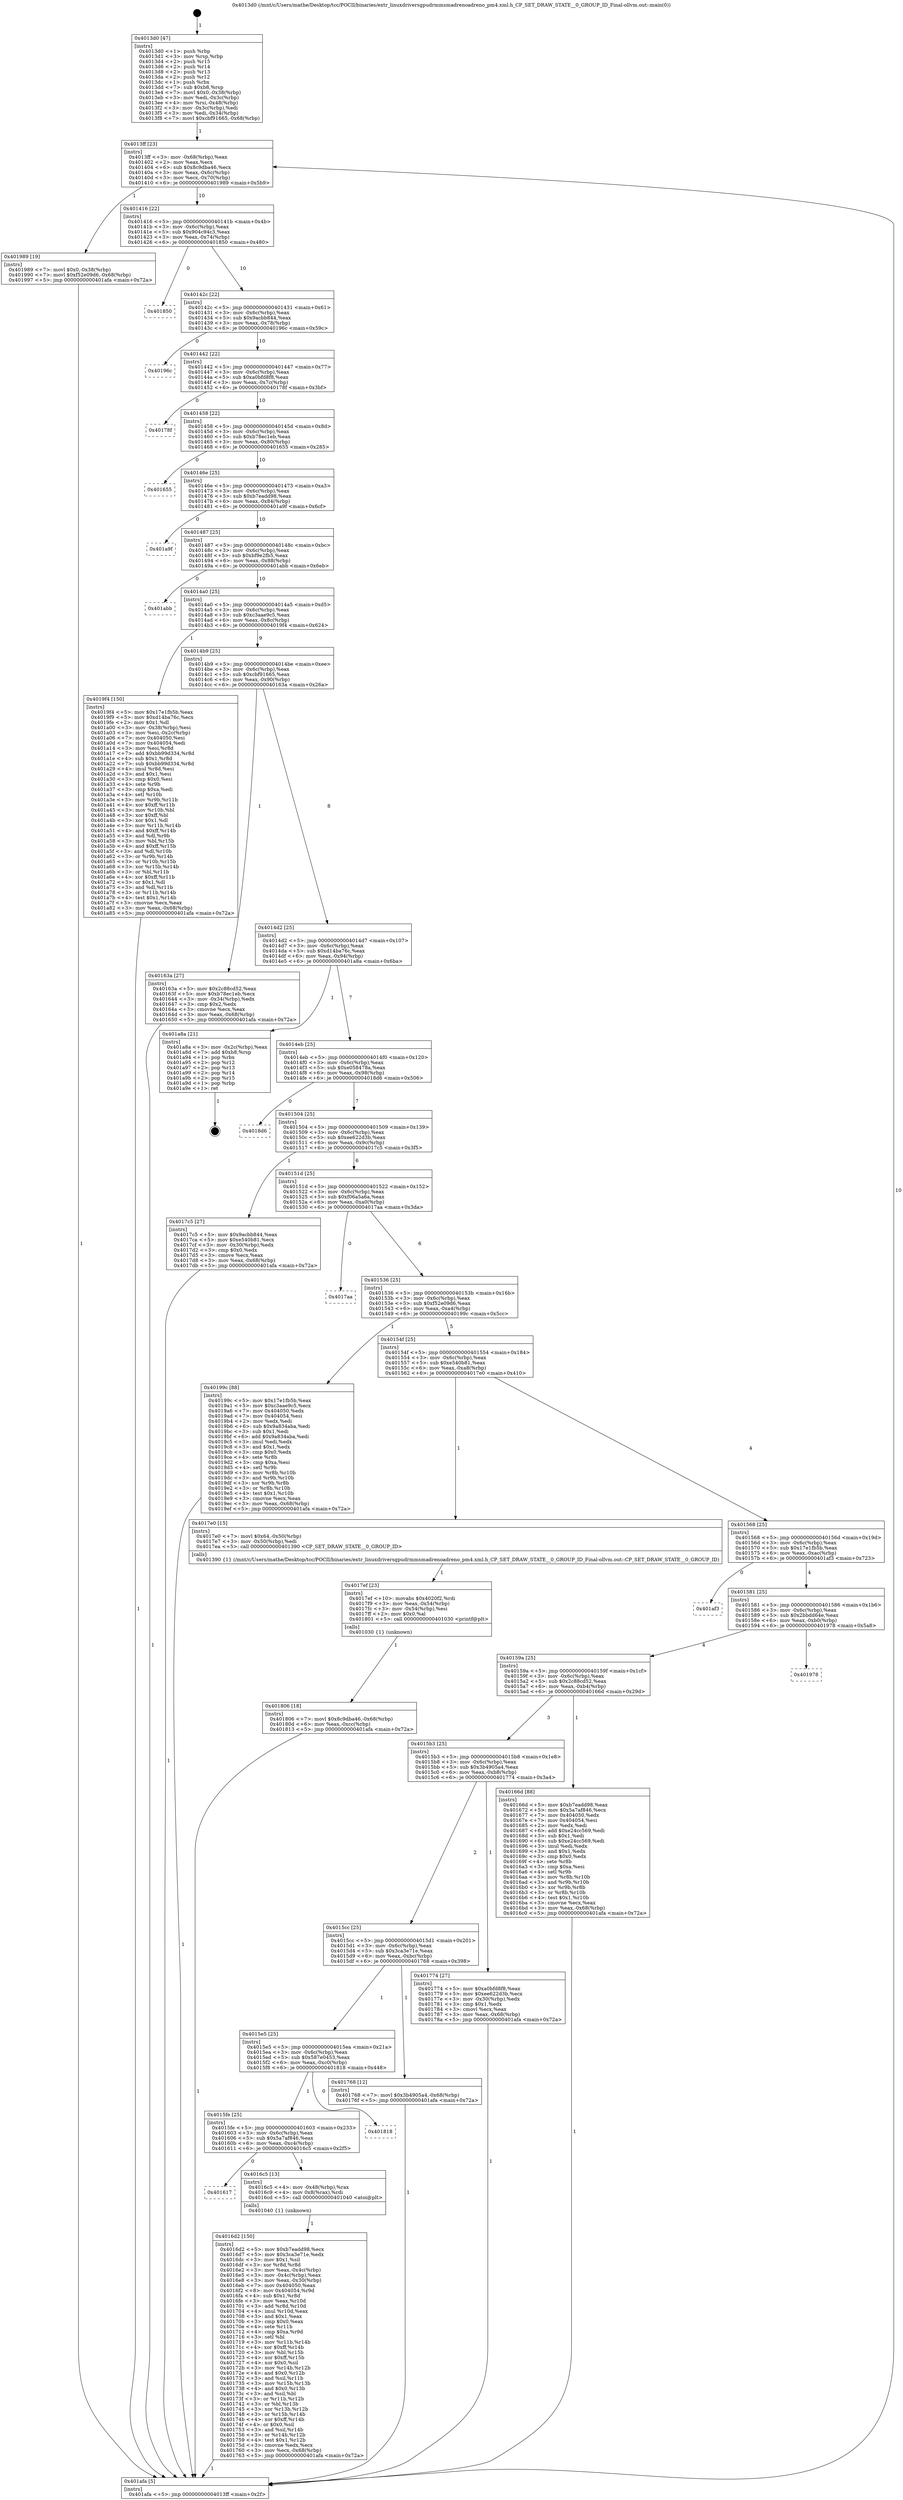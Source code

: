 digraph "0x4013d0" {
  label = "0x4013d0 (/mnt/c/Users/mathe/Desktop/tcc/POCII/binaries/extr_linuxdriversgpudrmmsmadrenoadreno_pm4.xml.h_CP_SET_DRAW_STATE__0_GROUP_ID_Final-ollvm.out::main(0))"
  labelloc = "t"
  node[shape=record]

  Entry [label="",width=0.3,height=0.3,shape=circle,fillcolor=black,style=filled]
  "0x4013ff" [label="{
     0x4013ff [23]\l
     | [instrs]\l
     &nbsp;&nbsp;0x4013ff \<+3\>: mov -0x68(%rbp),%eax\l
     &nbsp;&nbsp;0x401402 \<+2\>: mov %eax,%ecx\l
     &nbsp;&nbsp;0x401404 \<+6\>: sub $0x8c9dba46,%ecx\l
     &nbsp;&nbsp;0x40140a \<+3\>: mov %eax,-0x6c(%rbp)\l
     &nbsp;&nbsp;0x40140d \<+3\>: mov %ecx,-0x70(%rbp)\l
     &nbsp;&nbsp;0x401410 \<+6\>: je 0000000000401989 \<main+0x5b9\>\l
  }"]
  "0x401989" [label="{
     0x401989 [19]\l
     | [instrs]\l
     &nbsp;&nbsp;0x401989 \<+7\>: movl $0x0,-0x38(%rbp)\l
     &nbsp;&nbsp;0x401990 \<+7\>: movl $0xf52e09d6,-0x68(%rbp)\l
     &nbsp;&nbsp;0x401997 \<+5\>: jmp 0000000000401afa \<main+0x72a\>\l
  }"]
  "0x401416" [label="{
     0x401416 [22]\l
     | [instrs]\l
     &nbsp;&nbsp;0x401416 \<+5\>: jmp 000000000040141b \<main+0x4b\>\l
     &nbsp;&nbsp;0x40141b \<+3\>: mov -0x6c(%rbp),%eax\l
     &nbsp;&nbsp;0x40141e \<+5\>: sub $0x904c94c3,%eax\l
     &nbsp;&nbsp;0x401423 \<+3\>: mov %eax,-0x74(%rbp)\l
     &nbsp;&nbsp;0x401426 \<+6\>: je 0000000000401850 \<main+0x480\>\l
  }"]
  Exit [label="",width=0.3,height=0.3,shape=circle,fillcolor=black,style=filled,peripheries=2]
  "0x401850" [label="{
     0x401850\l
  }", style=dashed]
  "0x40142c" [label="{
     0x40142c [22]\l
     | [instrs]\l
     &nbsp;&nbsp;0x40142c \<+5\>: jmp 0000000000401431 \<main+0x61\>\l
     &nbsp;&nbsp;0x401431 \<+3\>: mov -0x6c(%rbp),%eax\l
     &nbsp;&nbsp;0x401434 \<+5\>: sub $0x9acbb844,%eax\l
     &nbsp;&nbsp;0x401439 \<+3\>: mov %eax,-0x78(%rbp)\l
     &nbsp;&nbsp;0x40143c \<+6\>: je 000000000040196c \<main+0x59c\>\l
  }"]
  "0x401806" [label="{
     0x401806 [18]\l
     | [instrs]\l
     &nbsp;&nbsp;0x401806 \<+7\>: movl $0x8c9dba46,-0x68(%rbp)\l
     &nbsp;&nbsp;0x40180d \<+6\>: mov %eax,-0xcc(%rbp)\l
     &nbsp;&nbsp;0x401813 \<+5\>: jmp 0000000000401afa \<main+0x72a\>\l
  }"]
  "0x40196c" [label="{
     0x40196c\l
  }", style=dashed]
  "0x401442" [label="{
     0x401442 [22]\l
     | [instrs]\l
     &nbsp;&nbsp;0x401442 \<+5\>: jmp 0000000000401447 \<main+0x77\>\l
     &nbsp;&nbsp;0x401447 \<+3\>: mov -0x6c(%rbp),%eax\l
     &nbsp;&nbsp;0x40144a \<+5\>: sub $0xa0bfd8f8,%eax\l
     &nbsp;&nbsp;0x40144f \<+3\>: mov %eax,-0x7c(%rbp)\l
     &nbsp;&nbsp;0x401452 \<+6\>: je 000000000040178f \<main+0x3bf\>\l
  }"]
  "0x4017ef" [label="{
     0x4017ef [23]\l
     | [instrs]\l
     &nbsp;&nbsp;0x4017ef \<+10\>: movabs $0x4020f2,%rdi\l
     &nbsp;&nbsp;0x4017f9 \<+3\>: mov %eax,-0x54(%rbp)\l
     &nbsp;&nbsp;0x4017fc \<+3\>: mov -0x54(%rbp),%esi\l
     &nbsp;&nbsp;0x4017ff \<+2\>: mov $0x0,%al\l
     &nbsp;&nbsp;0x401801 \<+5\>: call 0000000000401030 \<printf@plt\>\l
     | [calls]\l
     &nbsp;&nbsp;0x401030 \{1\} (unknown)\l
  }"]
  "0x40178f" [label="{
     0x40178f\l
  }", style=dashed]
  "0x401458" [label="{
     0x401458 [22]\l
     | [instrs]\l
     &nbsp;&nbsp;0x401458 \<+5\>: jmp 000000000040145d \<main+0x8d\>\l
     &nbsp;&nbsp;0x40145d \<+3\>: mov -0x6c(%rbp),%eax\l
     &nbsp;&nbsp;0x401460 \<+5\>: sub $0xb78ec1eb,%eax\l
     &nbsp;&nbsp;0x401465 \<+3\>: mov %eax,-0x80(%rbp)\l
     &nbsp;&nbsp;0x401468 \<+6\>: je 0000000000401655 \<main+0x285\>\l
  }"]
  "0x4016d2" [label="{
     0x4016d2 [150]\l
     | [instrs]\l
     &nbsp;&nbsp;0x4016d2 \<+5\>: mov $0xb7eadd98,%ecx\l
     &nbsp;&nbsp;0x4016d7 \<+5\>: mov $0x3ca3e71e,%edx\l
     &nbsp;&nbsp;0x4016dc \<+3\>: mov $0x1,%sil\l
     &nbsp;&nbsp;0x4016df \<+3\>: xor %r8d,%r8d\l
     &nbsp;&nbsp;0x4016e2 \<+3\>: mov %eax,-0x4c(%rbp)\l
     &nbsp;&nbsp;0x4016e5 \<+3\>: mov -0x4c(%rbp),%eax\l
     &nbsp;&nbsp;0x4016e8 \<+3\>: mov %eax,-0x30(%rbp)\l
     &nbsp;&nbsp;0x4016eb \<+7\>: mov 0x404050,%eax\l
     &nbsp;&nbsp;0x4016f2 \<+8\>: mov 0x404054,%r9d\l
     &nbsp;&nbsp;0x4016fa \<+4\>: sub $0x1,%r8d\l
     &nbsp;&nbsp;0x4016fe \<+3\>: mov %eax,%r10d\l
     &nbsp;&nbsp;0x401701 \<+3\>: add %r8d,%r10d\l
     &nbsp;&nbsp;0x401704 \<+4\>: imul %r10d,%eax\l
     &nbsp;&nbsp;0x401708 \<+3\>: and $0x1,%eax\l
     &nbsp;&nbsp;0x40170b \<+3\>: cmp $0x0,%eax\l
     &nbsp;&nbsp;0x40170e \<+4\>: sete %r11b\l
     &nbsp;&nbsp;0x401712 \<+4\>: cmp $0xa,%r9d\l
     &nbsp;&nbsp;0x401716 \<+3\>: setl %bl\l
     &nbsp;&nbsp;0x401719 \<+3\>: mov %r11b,%r14b\l
     &nbsp;&nbsp;0x40171c \<+4\>: xor $0xff,%r14b\l
     &nbsp;&nbsp;0x401720 \<+3\>: mov %bl,%r15b\l
     &nbsp;&nbsp;0x401723 \<+4\>: xor $0xff,%r15b\l
     &nbsp;&nbsp;0x401727 \<+4\>: xor $0x0,%sil\l
     &nbsp;&nbsp;0x40172b \<+3\>: mov %r14b,%r12b\l
     &nbsp;&nbsp;0x40172e \<+4\>: and $0x0,%r12b\l
     &nbsp;&nbsp;0x401732 \<+3\>: and %sil,%r11b\l
     &nbsp;&nbsp;0x401735 \<+3\>: mov %r15b,%r13b\l
     &nbsp;&nbsp;0x401738 \<+4\>: and $0x0,%r13b\l
     &nbsp;&nbsp;0x40173c \<+3\>: and %sil,%bl\l
     &nbsp;&nbsp;0x40173f \<+3\>: or %r11b,%r12b\l
     &nbsp;&nbsp;0x401742 \<+3\>: or %bl,%r13b\l
     &nbsp;&nbsp;0x401745 \<+3\>: xor %r13b,%r12b\l
     &nbsp;&nbsp;0x401748 \<+3\>: or %r15b,%r14b\l
     &nbsp;&nbsp;0x40174b \<+4\>: xor $0xff,%r14b\l
     &nbsp;&nbsp;0x40174f \<+4\>: or $0x0,%sil\l
     &nbsp;&nbsp;0x401753 \<+3\>: and %sil,%r14b\l
     &nbsp;&nbsp;0x401756 \<+3\>: or %r14b,%r12b\l
     &nbsp;&nbsp;0x401759 \<+4\>: test $0x1,%r12b\l
     &nbsp;&nbsp;0x40175d \<+3\>: cmovne %edx,%ecx\l
     &nbsp;&nbsp;0x401760 \<+3\>: mov %ecx,-0x68(%rbp)\l
     &nbsp;&nbsp;0x401763 \<+5\>: jmp 0000000000401afa \<main+0x72a\>\l
  }"]
  "0x401655" [label="{
     0x401655\l
  }", style=dashed]
  "0x40146e" [label="{
     0x40146e [25]\l
     | [instrs]\l
     &nbsp;&nbsp;0x40146e \<+5\>: jmp 0000000000401473 \<main+0xa3\>\l
     &nbsp;&nbsp;0x401473 \<+3\>: mov -0x6c(%rbp),%eax\l
     &nbsp;&nbsp;0x401476 \<+5\>: sub $0xb7eadd98,%eax\l
     &nbsp;&nbsp;0x40147b \<+6\>: mov %eax,-0x84(%rbp)\l
     &nbsp;&nbsp;0x401481 \<+6\>: je 0000000000401a9f \<main+0x6cf\>\l
  }"]
  "0x401617" [label="{
     0x401617\l
  }", style=dashed]
  "0x401a9f" [label="{
     0x401a9f\l
  }", style=dashed]
  "0x401487" [label="{
     0x401487 [25]\l
     | [instrs]\l
     &nbsp;&nbsp;0x401487 \<+5\>: jmp 000000000040148c \<main+0xbc\>\l
     &nbsp;&nbsp;0x40148c \<+3\>: mov -0x6c(%rbp),%eax\l
     &nbsp;&nbsp;0x40148f \<+5\>: sub $0xbf9e2fb5,%eax\l
     &nbsp;&nbsp;0x401494 \<+6\>: mov %eax,-0x88(%rbp)\l
     &nbsp;&nbsp;0x40149a \<+6\>: je 0000000000401abb \<main+0x6eb\>\l
  }"]
  "0x4016c5" [label="{
     0x4016c5 [13]\l
     | [instrs]\l
     &nbsp;&nbsp;0x4016c5 \<+4\>: mov -0x48(%rbp),%rax\l
     &nbsp;&nbsp;0x4016c9 \<+4\>: mov 0x8(%rax),%rdi\l
     &nbsp;&nbsp;0x4016cd \<+5\>: call 0000000000401040 \<atoi@plt\>\l
     | [calls]\l
     &nbsp;&nbsp;0x401040 \{1\} (unknown)\l
  }"]
  "0x401abb" [label="{
     0x401abb\l
  }", style=dashed]
  "0x4014a0" [label="{
     0x4014a0 [25]\l
     | [instrs]\l
     &nbsp;&nbsp;0x4014a0 \<+5\>: jmp 00000000004014a5 \<main+0xd5\>\l
     &nbsp;&nbsp;0x4014a5 \<+3\>: mov -0x6c(%rbp),%eax\l
     &nbsp;&nbsp;0x4014a8 \<+5\>: sub $0xc3aae9c5,%eax\l
     &nbsp;&nbsp;0x4014ad \<+6\>: mov %eax,-0x8c(%rbp)\l
     &nbsp;&nbsp;0x4014b3 \<+6\>: je 00000000004019f4 \<main+0x624\>\l
  }"]
  "0x4015fe" [label="{
     0x4015fe [25]\l
     | [instrs]\l
     &nbsp;&nbsp;0x4015fe \<+5\>: jmp 0000000000401603 \<main+0x233\>\l
     &nbsp;&nbsp;0x401603 \<+3\>: mov -0x6c(%rbp),%eax\l
     &nbsp;&nbsp;0x401606 \<+5\>: sub $0x5a7af846,%eax\l
     &nbsp;&nbsp;0x40160b \<+6\>: mov %eax,-0xc4(%rbp)\l
     &nbsp;&nbsp;0x401611 \<+6\>: je 00000000004016c5 \<main+0x2f5\>\l
  }"]
  "0x4019f4" [label="{
     0x4019f4 [150]\l
     | [instrs]\l
     &nbsp;&nbsp;0x4019f4 \<+5\>: mov $0x17e1fb5b,%eax\l
     &nbsp;&nbsp;0x4019f9 \<+5\>: mov $0xd14ba76c,%ecx\l
     &nbsp;&nbsp;0x4019fe \<+2\>: mov $0x1,%dl\l
     &nbsp;&nbsp;0x401a00 \<+3\>: mov -0x38(%rbp),%esi\l
     &nbsp;&nbsp;0x401a03 \<+3\>: mov %esi,-0x2c(%rbp)\l
     &nbsp;&nbsp;0x401a06 \<+7\>: mov 0x404050,%esi\l
     &nbsp;&nbsp;0x401a0d \<+7\>: mov 0x404054,%edi\l
     &nbsp;&nbsp;0x401a14 \<+3\>: mov %esi,%r8d\l
     &nbsp;&nbsp;0x401a17 \<+7\>: add $0xbb99d334,%r8d\l
     &nbsp;&nbsp;0x401a1e \<+4\>: sub $0x1,%r8d\l
     &nbsp;&nbsp;0x401a22 \<+7\>: sub $0xbb99d334,%r8d\l
     &nbsp;&nbsp;0x401a29 \<+4\>: imul %r8d,%esi\l
     &nbsp;&nbsp;0x401a2d \<+3\>: and $0x1,%esi\l
     &nbsp;&nbsp;0x401a30 \<+3\>: cmp $0x0,%esi\l
     &nbsp;&nbsp;0x401a33 \<+4\>: sete %r9b\l
     &nbsp;&nbsp;0x401a37 \<+3\>: cmp $0xa,%edi\l
     &nbsp;&nbsp;0x401a3a \<+4\>: setl %r10b\l
     &nbsp;&nbsp;0x401a3e \<+3\>: mov %r9b,%r11b\l
     &nbsp;&nbsp;0x401a41 \<+4\>: xor $0xff,%r11b\l
     &nbsp;&nbsp;0x401a45 \<+3\>: mov %r10b,%bl\l
     &nbsp;&nbsp;0x401a48 \<+3\>: xor $0xff,%bl\l
     &nbsp;&nbsp;0x401a4b \<+3\>: xor $0x1,%dl\l
     &nbsp;&nbsp;0x401a4e \<+3\>: mov %r11b,%r14b\l
     &nbsp;&nbsp;0x401a51 \<+4\>: and $0xff,%r14b\l
     &nbsp;&nbsp;0x401a55 \<+3\>: and %dl,%r9b\l
     &nbsp;&nbsp;0x401a58 \<+3\>: mov %bl,%r15b\l
     &nbsp;&nbsp;0x401a5b \<+4\>: and $0xff,%r15b\l
     &nbsp;&nbsp;0x401a5f \<+3\>: and %dl,%r10b\l
     &nbsp;&nbsp;0x401a62 \<+3\>: or %r9b,%r14b\l
     &nbsp;&nbsp;0x401a65 \<+3\>: or %r10b,%r15b\l
     &nbsp;&nbsp;0x401a68 \<+3\>: xor %r15b,%r14b\l
     &nbsp;&nbsp;0x401a6b \<+3\>: or %bl,%r11b\l
     &nbsp;&nbsp;0x401a6e \<+4\>: xor $0xff,%r11b\l
     &nbsp;&nbsp;0x401a72 \<+3\>: or $0x1,%dl\l
     &nbsp;&nbsp;0x401a75 \<+3\>: and %dl,%r11b\l
     &nbsp;&nbsp;0x401a78 \<+3\>: or %r11b,%r14b\l
     &nbsp;&nbsp;0x401a7b \<+4\>: test $0x1,%r14b\l
     &nbsp;&nbsp;0x401a7f \<+3\>: cmovne %ecx,%eax\l
     &nbsp;&nbsp;0x401a82 \<+3\>: mov %eax,-0x68(%rbp)\l
     &nbsp;&nbsp;0x401a85 \<+5\>: jmp 0000000000401afa \<main+0x72a\>\l
  }"]
  "0x4014b9" [label="{
     0x4014b9 [25]\l
     | [instrs]\l
     &nbsp;&nbsp;0x4014b9 \<+5\>: jmp 00000000004014be \<main+0xee\>\l
     &nbsp;&nbsp;0x4014be \<+3\>: mov -0x6c(%rbp),%eax\l
     &nbsp;&nbsp;0x4014c1 \<+5\>: sub $0xcbf91665,%eax\l
     &nbsp;&nbsp;0x4014c6 \<+6\>: mov %eax,-0x90(%rbp)\l
     &nbsp;&nbsp;0x4014cc \<+6\>: je 000000000040163a \<main+0x26a\>\l
  }"]
  "0x401818" [label="{
     0x401818\l
  }", style=dashed]
  "0x40163a" [label="{
     0x40163a [27]\l
     | [instrs]\l
     &nbsp;&nbsp;0x40163a \<+5\>: mov $0x2c88cd52,%eax\l
     &nbsp;&nbsp;0x40163f \<+5\>: mov $0xb78ec1eb,%ecx\l
     &nbsp;&nbsp;0x401644 \<+3\>: mov -0x34(%rbp),%edx\l
     &nbsp;&nbsp;0x401647 \<+3\>: cmp $0x2,%edx\l
     &nbsp;&nbsp;0x40164a \<+3\>: cmovne %ecx,%eax\l
     &nbsp;&nbsp;0x40164d \<+3\>: mov %eax,-0x68(%rbp)\l
     &nbsp;&nbsp;0x401650 \<+5\>: jmp 0000000000401afa \<main+0x72a\>\l
  }"]
  "0x4014d2" [label="{
     0x4014d2 [25]\l
     | [instrs]\l
     &nbsp;&nbsp;0x4014d2 \<+5\>: jmp 00000000004014d7 \<main+0x107\>\l
     &nbsp;&nbsp;0x4014d7 \<+3\>: mov -0x6c(%rbp),%eax\l
     &nbsp;&nbsp;0x4014da \<+5\>: sub $0xd14ba76c,%eax\l
     &nbsp;&nbsp;0x4014df \<+6\>: mov %eax,-0x94(%rbp)\l
     &nbsp;&nbsp;0x4014e5 \<+6\>: je 0000000000401a8a \<main+0x6ba\>\l
  }"]
  "0x401afa" [label="{
     0x401afa [5]\l
     | [instrs]\l
     &nbsp;&nbsp;0x401afa \<+5\>: jmp 00000000004013ff \<main+0x2f\>\l
  }"]
  "0x4013d0" [label="{
     0x4013d0 [47]\l
     | [instrs]\l
     &nbsp;&nbsp;0x4013d0 \<+1\>: push %rbp\l
     &nbsp;&nbsp;0x4013d1 \<+3\>: mov %rsp,%rbp\l
     &nbsp;&nbsp;0x4013d4 \<+2\>: push %r15\l
     &nbsp;&nbsp;0x4013d6 \<+2\>: push %r14\l
     &nbsp;&nbsp;0x4013d8 \<+2\>: push %r13\l
     &nbsp;&nbsp;0x4013da \<+2\>: push %r12\l
     &nbsp;&nbsp;0x4013dc \<+1\>: push %rbx\l
     &nbsp;&nbsp;0x4013dd \<+7\>: sub $0xb8,%rsp\l
     &nbsp;&nbsp;0x4013e4 \<+7\>: movl $0x0,-0x38(%rbp)\l
     &nbsp;&nbsp;0x4013eb \<+3\>: mov %edi,-0x3c(%rbp)\l
     &nbsp;&nbsp;0x4013ee \<+4\>: mov %rsi,-0x48(%rbp)\l
     &nbsp;&nbsp;0x4013f2 \<+3\>: mov -0x3c(%rbp),%edi\l
     &nbsp;&nbsp;0x4013f5 \<+3\>: mov %edi,-0x34(%rbp)\l
     &nbsp;&nbsp;0x4013f8 \<+7\>: movl $0xcbf91665,-0x68(%rbp)\l
  }"]
  "0x4015e5" [label="{
     0x4015e5 [25]\l
     | [instrs]\l
     &nbsp;&nbsp;0x4015e5 \<+5\>: jmp 00000000004015ea \<main+0x21a\>\l
     &nbsp;&nbsp;0x4015ea \<+3\>: mov -0x6c(%rbp),%eax\l
     &nbsp;&nbsp;0x4015ed \<+5\>: sub $0x587e0453,%eax\l
     &nbsp;&nbsp;0x4015f2 \<+6\>: mov %eax,-0xc0(%rbp)\l
     &nbsp;&nbsp;0x4015f8 \<+6\>: je 0000000000401818 \<main+0x448\>\l
  }"]
  "0x401a8a" [label="{
     0x401a8a [21]\l
     | [instrs]\l
     &nbsp;&nbsp;0x401a8a \<+3\>: mov -0x2c(%rbp),%eax\l
     &nbsp;&nbsp;0x401a8d \<+7\>: add $0xb8,%rsp\l
     &nbsp;&nbsp;0x401a94 \<+1\>: pop %rbx\l
     &nbsp;&nbsp;0x401a95 \<+2\>: pop %r12\l
     &nbsp;&nbsp;0x401a97 \<+2\>: pop %r13\l
     &nbsp;&nbsp;0x401a99 \<+2\>: pop %r14\l
     &nbsp;&nbsp;0x401a9b \<+2\>: pop %r15\l
     &nbsp;&nbsp;0x401a9d \<+1\>: pop %rbp\l
     &nbsp;&nbsp;0x401a9e \<+1\>: ret\l
  }"]
  "0x4014eb" [label="{
     0x4014eb [25]\l
     | [instrs]\l
     &nbsp;&nbsp;0x4014eb \<+5\>: jmp 00000000004014f0 \<main+0x120\>\l
     &nbsp;&nbsp;0x4014f0 \<+3\>: mov -0x6c(%rbp),%eax\l
     &nbsp;&nbsp;0x4014f3 \<+5\>: sub $0xe058478a,%eax\l
     &nbsp;&nbsp;0x4014f8 \<+6\>: mov %eax,-0x98(%rbp)\l
     &nbsp;&nbsp;0x4014fe \<+6\>: je 00000000004018d6 \<main+0x506\>\l
  }"]
  "0x401768" [label="{
     0x401768 [12]\l
     | [instrs]\l
     &nbsp;&nbsp;0x401768 \<+7\>: movl $0x3b4905a4,-0x68(%rbp)\l
     &nbsp;&nbsp;0x40176f \<+5\>: jmp 0000000000401afa \<main+0x72a\>\l
  }"]
  "0x4018d6" [label="{
     0x4018d6\l
  }", style=dashed]
  "0x401504" [label="{
     0x401504 [25]\l
     | [instrs]\l
     &nbsp;&nbsp;0x401504 \<+5\>: jmp 0000000000401509 \<main+0x139\>\l
     &nbsp;&nbsp;0x401509 \<+3\>: mov -0x6c(%rbp),%eax\l
     &nbsp;&nbsp;0x40150c \<+5\>: sub $0xee622d3b,%eax\l
     &nbsp;&nbsp;0x401511 \<+6\>: mov %eax,-0x9c(%rbp)\l
     &nbsp;&nbsp;0x401517 \<+6\>: je 00000000004017c5 \<main+0x3f5\>\l
  }"]
  "0x4015cc" [label="{
     0x4015cc [25]\l
     | [instrs]\l
     &nbsp;&nbsp;0x4015cc \<+5\>: jmp 00000000004015d1 \<main+0x201\>\l
     &nbsp;&nbsp;0x4015d1 \<+3\>: mov -0x6c(%rbp),%eax\l
     &nbsp;&nbsp;0x4015d4 \<+5\>: sub $0x3ca3e71e,%eax\l
     &nbsp;&nbsp;0x4015d9 \<+6\>: mov %eax,-0xbc(%rbp)\l
     &nbsp;&nbsp;0x4015df \<+6\>: je 0000000000401768 \<main+0x398\>\l
  }"]
  "0x4017c5" [label="{
     0x4017c5 [27]\l
     | [instrs]\l
     &nbsp;&nbsp;0x4017c5 \<+5\>: mov $0x9acbb844,%eax\l
     &nbsp;&nbsp;0x4017ca \<+5\>: mov $0xe540b81,%ecx\l
     &nbsp;&nbsp;0x4017cf \<+3\>: mov -0x30(%rbp),%edx\l
     &nbsp;&nbsp;0x4017d2 \<+3\>: cmp $0x0,%edx\l
     &nbsp;&nbsp;0x4017d5 \<+3\>: cmove %ecx,%eax\l
     &nbsp;&nbsp;0x4017d8 \<+3\>: mov %eax,-0x68(%rbp)\l
     &nbsp;&nbsp;0x4017db \<+5\>: jmp 0000000000401afa \<main+0x72a\>\l
  }"]
  "0x40151d" [label="{
     0x40151d [25]\l
     | [instrs]\l
     &nbsp;&nbsp;0x40151d \<+5\>: jmp 0000000000401522 \<main+0x152\>\l
     &nbsp;&nbsp;0x401522 \<+3\>: mov -0x6c(%rbp),%eax\l
     &nbsp;&nbsp;0x401525 \<+5\>: sub $0xf06a5a6a,%eax\l
     &nbsp;&nbsp;0x40152a \<+6\>: mov %eax,-0xa0(%rbp)\l
     &nbsp;&nbsp;0x401530 \<+6\>: je 00000000004017aa \<main+0x3da\>\l
  }"]
  "0x401774" [label="{
     0x401774 [27]\l
     | [instrs]\l
     &nbsp;&nbsp;0x401774 \<+5\>: mov $0xa0bfd8f8,%eax\l
     &nbsp;&nbsp;0x401779 \<+5\>: mov $0xee622d3b,%ecx\l
     &nbsp;&nbsp;0x40177e \<+3\>: mov -0x30(%rbp),%edx\l
     &nbsp;&nbsp;0x401781 \<+3\>: cmp $0x1,%edx\l
     &nbsp;&nbsp;0x401784 \<+3\>: cmovl %ecx,%eax\l
     &nbsp;&nbsp;0x401787 \<+3\>: mov %eax,-0x68(%rbp)\l
     &nbsp;&nbsp;0x40178a \<+5\>: jmp 0000000000401afa \<main+0x72a\>\l
  }"]
  "0x4017aa" [label="{
     0x4017aa\l
  }", style=dashed]
  "0x401536" [label="{
     0x401536 [25]\l
     | [instrs]\l
     &nbsp;&nbsp;0x401536 \<+5\>: jmp 000000000040153b \<main+0x16b\>\l
     &nbsp;&nbsp;0x40153b \<+3\>: mov -0x6c(%rbp),%eax\l
     &nbsp;&nbsp;0x40153e \<+5\>: sub $0xf52e09d6,%eax\l
     &nbsp;&nbsp;0x401543 \<+6\>: mov %eax,-0xa4(%rbp)\l
     &nbsp;&nbsp;0x401549 \<+6\>: je 000000000040199c \<main+0x5cc\>\l
  }"]
  "0x4015b3" [label="{
     0x4015b3 [25]\l
     | [instrs]\l
     &nbsp;&nbsp;0x4015b3 \<+5\>: jmp 00000000004015b8 \<main+0x1e8\>\l
     &nbsp;&nbsp;0x4015b8 \<+3\>: mov -0x6c(%rbp),%eax\l
     &nbsp;&nbsp;0x4015bb \<+5\>: sub $0x3b4905a4,%eax\l
     &nbsp;&nbsp;0x4015c0 \<+6\>: mov %eax,-0xb8(%rbp)\l
     &nbsp;&nbsp;0x4015c6 \<+6\>: je 0000000000401774 \<main+0x3a4\>\l
  }"]
  "0x40199c" [label="{
     0x40199c [88]\l
     | [instrs]\l
     &nbsp;&nbsp;0x40199c \<+5\>: mov $0x17e1fb5b,%eax\l
     &nbsp;&nbsp;0x4019a1 \<+5\>: mov $0xc3aae9c5,%ecx\l
     &nbsp;&nbsp;0x4019a6 \<+7\>: mov 0x404050,%edx\l
     &nbsp;&nbsp;0x4019ad \<+7\>: mov 0x404054,%esi\l
     &nbsp;&nbsp;0x4019b4 \<+2\>: mov %edx,%edi\l
     &nbsp;&nbsp;0x4019b6 \<+6\>: sub $0x9a834aba,%edi\l
     &nbsp;&nbsp;0x4019bc \<+3\>: sub $0x1,%edi\l
     &nbsp;&nbsp;0x4019bf \<+6\>: add $0x9a834aba,%edi\l
     &nbsp;&nbsp;0x4019c5 \<+3\>: imul %edi,%edx\l
     &nbsp;&nbsp;0x4019c8 \<+3\>: and $0x1,%edx\l
     &nbsp;&nbsp;0x4019cb \<+3\>: cmp $0x0,%edx\l
     &nbsp;&nbsp;0x4019ce \<+4\>: sete %r8b\l
     &nbsp;&nbsp;0x4019d2 \<+3\>: cmp $0xa,%esi\l
     &nbsp;&nbsp;0x4019d5 \<+4\>: setl %r9b\l
     &nbsp;&nbsp;0x4019d9 \<+3\>: mov %r8b,%r10b\l
     &nbsp;&nbsp;0x4019dc \<+3\>: and %r9b,%r10b\l
     &nbsp;&nbsp;0x4019df \<+3\>: xor %r9b,%r8b\l
     &nbsp;&nbsp;0x4019e2 \<+3\>: or %r8b,%r10b\l
     &nbsp;&nbsp;0x4019e5 \<+4\>: test $0x1,%r10b\l
     &nbsp;&nbsp;0x4019e9 \<+3\>: cmovne %ecx,%eax\l
     &nbsp;&nbsp;0x4019ec \<+3\>: mov %eax,-0x68(%rbp)\l
     &nbsp;&nbsp;0x4019ef \<+5\>: jmp 0000000000401afa \<main+0x72a\>\l
  }"]
  "0x40154f" [label="{
     0x40154f [25]\l
     | [instrs]\l
     &nbsp;&nbsp;0x40154f \<+5\>: jmp 0000000000401554 \<main+0x184\>\l
     &nbsp;&nbsp;0x401554 \<+3\>: mov -0x6c(%rbp),%eax\l
     &nbsp;&nbsp;0x401557 \<+5\>: sub $0xe540b81,%eax\l
     &nbsp;&nbsp;0x40155c \<+6\>: mov %eax,-0xa8(%rbp)\l
     &nbsp;&nbsp;0x401562 \<+6\>: je 00000000004017e0 \<main+0x410\>\l
  }"]
  "0x40166d" [label="{
     0x40166d [88]\l
     | [instrs]\l
     &nbsp;&nbsp;0x40166d \<+5\>: mov $0xb7eadd98,%eax\l
     &nbsp;&nbsp;0x401672 \<+5\>: mov $0x5a7af846,%ecx\l
     &nbsp;&nbsp;0x401677 \<+7\>: mov 0x404050,%edx\l
     &nbsp;&nbsp;0x40167e \<+7\>: mov 0x404054,%esi\l
     &nbsp;&nbsp;0x401685 \<+2\>: mov %edx,%edi\l
     &nbsp;&nbsp;0x401687 \<+6\>: add $0xe24cc569,%edi\l
     &nbsp;&nbsp;0x40168d \<+3\>: sub $0x1,%edi\l
     &nbsp;&nbsp;0x401690 \<+6\>: sub $0xe24cc569,%edi\l
     &nbsp;&nbsp;0x401696 \<+3\>: imul %edi,%edx\l
     &nbsp;&nbsp;0x401699 \<+3\>: and $0x1,%edx\l
     &nbsp;&nbsp;0x40169c \<+3\>: cmp $0x0,%edx\l
     &nbsp;&nbsp;0x40169f \<+4\>: sete %r8b\l
     &nbsp;&nbsp;0x4016a3 \<+3\>: cmp $0xa,%esi\l
     &nbsp;&nbsp;0x4016a6 \<+4\>: setl %r9b\l
     &nbsp;&nbsp;0x4016aa \<+3\>: mov %r8b,%r10b\l
     &nbsp;&nbsp;0x4016ad \<+3\>: and %r9b,%r10b\l
     &nbsp;&nbsp;0x4016b0 \<+3\>: xor %r9b,%r8b\l
     &nbsp;&nbsp;0x4016b3 \<+3\>: or %r8b,%r10b\l
     &nbsp;&nbsp;0x4016b6 \<+4\>: test $0x1,%r10b\l
     &nbsp;&nbsp;0x4016ba \<+3\>: cmovne %ecx,%eax\l
     &nbsp;&nbsp;0x4016bd \<+3\>: mov %eax,-0x68(%rbp)\l
     &nbsp;&nbsp;0x4016c0 \<+5\>: jmp 0000000000401afa \<main+0x72a\>\l
  }"]
  "0x4017e0" [label="{
     0x4017e0 [15]\l
     | [instrs]\l
     &nbsp;&nbsp;0x4017e0 \<+7\>: movl $0x64,-0x50(%rbp)\l
     &nbsp;&nbsp;0x4017e7 \<+3\>: mov -0x50(%rbp),%edi\l
     &nbsp;&nbsp;0x4017ea \<+5\>: call 0000000000401390 \<CP_SET_DRAW_STATE__0_GROUP_ID\>\l
     | [calls]\l
     &nbsp;&nbsp;0x401390 \{1\} (/mnt/c/Users/mathe/Desktop/tcc/POCII/binaries/extr_linuxdriversgpudrmmsmadrenoadreno_pm4.xml.h_CP_SET_DRAW_STATE__0_GROUP_ID_Final-ollvm.out::CP_SET_DRAW_STATE__0_GROUP_ID)\l
  }"]
  "0x401568" [label="{
     0x401568 [25]\l
     | [instrs]\l
     &nbsp;&nbsp;0x401568 \<+5\>: jmp 000000000040156d \<main+0x19d\>\l
     &nbsp;&nbsp;0x40156d \<+3\>: mov -0x6c(%rbp),%eax\l
     &nbsp;&nbsp;0x401570 \<+5\>: sub $0x17e1fb5b,%eax\l
     &nbsp;&nbsp;0x401575 \<+6\>: mov %eax,-0xac(%rbp)\l
     &nbsp;&nbsp;0x40157b \<+6\>: je 0000000000401af3 \<main+0x723\>\l
  }"]
  "0x40159a" [label="{
     0x40159a [25]\l
     | [instrs]\l
     &nbsp;&nbsp;0x40159a \<+5\>: jmp 000000000040159f \<main+0x1cf\>\l
     &nbsp;&nbsp;0x40159f \<+3\>: mov -0x6c(%rbp),%eax\l
     &nbsp;&nbsp;0x4015a2 \<+5\>: sub $0x2c88cd52,%eax\l
     &nbsp;&nbsp;0x4015a7 \<+6\>: mov %eax,-0xb4(%rbp)\l
     &nbsp;&nbsp;0x4015ad \<+6\>: je 000000000040166d \<main+0x29d\>\l
  }"]
  "0x401af3" [label="{
     0x401af3\l
  }", style=dashed]
  "0x401581" [label="{
     0x401581 [25]\l
     | [instrs]\l
     &nbsp;&nbsp;0x401581 \<+5\>: jmp 0000000000401586 \<main+0x1b6\>\l
     &nbsp;&nbsp;0x401586 \<+3\>: mov -0x6c(%rbp),%eax\l
     &nbsp;&nbsp;0x401589 \<+5\>: sub $0x2bbdd64e,%eax\l
     &nbsp;&nbsp;0x40158e \<+6\>: mov %eax,-0xb0(%rbp)\l
     &nbsp;&nbsp;0x401594 \<+6\>: je 0000000000401978 \<main+0x5a8\>\l
  }"]
  "0x401978" [label="{
     0x401978\l
  }", style=dashed]
  Entry -> "0x4013d0" [label=" 1"]
  "0x4013ff" -> "0x401989" [label=" 1"]
  "0x4013ff" -> "0x401416" [label=" 10"]
  "0x401a8a" -> Exit [label=" 1"]
  "0x401416" -> "0x401850" [label=" 0"]
  "0x401416" -> "0x40142c" [label=" 10"]
  "0x4019f4" -> "0x401afa" [label=" 1"]
  "0x40142c" -> "0x40196c" [label=" 0"]
  "0x40142c" -> "0x401442" [label=" 10"]
  "0x40199c" -> "0x401afa" [label=" 1"]
  "0x401442" -> "0x40178f" [label=" 0"]
  "0x401442" -> "0x401458" [label=" 10"]
  "0x401989" -> "0x401afa" [label=" 1"]
  "0x401458" -> "0x401655" [label=" 0"]
  "0x401458" -> "0x40146e" [label=" 10"]
  "0x401806" -> "0x401afa" [label=" 1"]
  "0x40146e" -> "0x401a9f" [label=" 0"]
  "0x40146e" -> "0x401487" [label=" 10"]
  "0x4017ef" -> "0x401806" [label=" 1"]
  "0x401487" -> "0x401abb" [label=" 0"]
  "0x401487" -> "0x4014a0" [label=" 10"]
  "0x4017e0" -> "0x4017ef" [label=" 1"]
  "0x4014a0" -> "0x4019f4" [label=" 1"]
  "0x4014a0" -> "0x4014b9" [label=" 9"]
  "0x401774" -> "0x401afa" [label=" 1"]
  "0x4014b9" -> "0x40163a" [label=" 1"]
  "0x4014b9" -> "0x4014d2" [label=" 8"]
  "0x40163a" -> "0x401afa" [label=" 1"]
  "0x4013d0" -> "0x4013ff" [label=" 1"]
  "0x401afa" -> "0x4013ff" [label=" 10"]
  "0x401768" -> "0x401afa" [label=" 1"]
  "0x4014d2" -> "0x401a8a" [label=" 1"]
  "0x4014d2" -> "0x4014eb" [label=" 7"]
  "0x4016c5" -> "0x4016d2" [label=" 1"]
  "0x4014eb" -> "0x4018d6" [label=" 0"]
  "0x4014eb" -> "0x401504" [label=" 7"]
  "0x4015fe" -> "0x401617" [label=" 0"]
  "0x401504" -> "0x4017c5" [label=" 1"]
  "0x401504" -> "0x40151d" [label=" 6"]
  "0x4017c5" -> "0x401afa" [label=" 1"]
  "0x40151d" -> "0x4017aa" [label=" 0"]
  "0x40151d" -> "0x401536" [label=" 6"]
  "0x4015e5" -> "0x4015fe" [label=" 1"]
  "0x401536" -> "0x40199c" [label=" 1"]
  "0x401536" -> "0x40154f" [label=" 5"]
  "0x4016d2" -> "0x401afa" [label=" 1"]
  "0x40154f" -> "0x4017e0" [label=" 1"]
  "0x40154f" -> "0x401568" [label=" 4"]
  "0x4015cc" -> "0x4015e5" [label=" 1"]
  "0x401568" -> "0x401af3" [label=" 0"]
  "0x401568" -> "0x401581" [label=" 4"]
  "0x4015fe" -> "0x4016c5" [label=" 1"]
  "0x401581" -> "0x401978" [label=" 0"]
  "0x401581" -> "0x40159a" [label=" 4"]
  "0x4015cc" -> "0x401768" [label=" 1"]
  "0x40159a" -> "0x40166d" [label=" 1"]
  "0x40159a" -> "0x4015b3" [label=" 3"]
  "0x40166d" -> "0x401afa" [label=" 1"]
  "0x4015e5" -> "0x401818" [label=" 0"]
  "0x4015b3" -> "0x401774" [label=" 1"]
  "0x4015b3" -> "0x4015cc" [label=" 2"]
}
